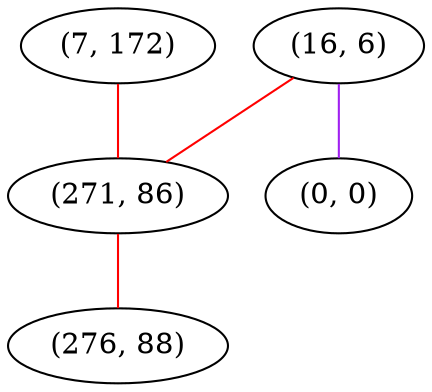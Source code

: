 graph "" {
"(7, 172)";
"(16, 6)";
"(271, 86)";
"(0, 0)";
"(276, 88)";
"(7, 172)" -- "(271, 86)"  [color=red, key=0, weight=1];
"(16, 6)" -- "(271, 86)"  [color=red, key=0, weight=1];
"(16, 6)" -- "(0, 0)"  [color=purple, key=0, weight=4];
"(271, 86)" -- "(276, 88)"  [color=red, key=0, weight=1];
}
